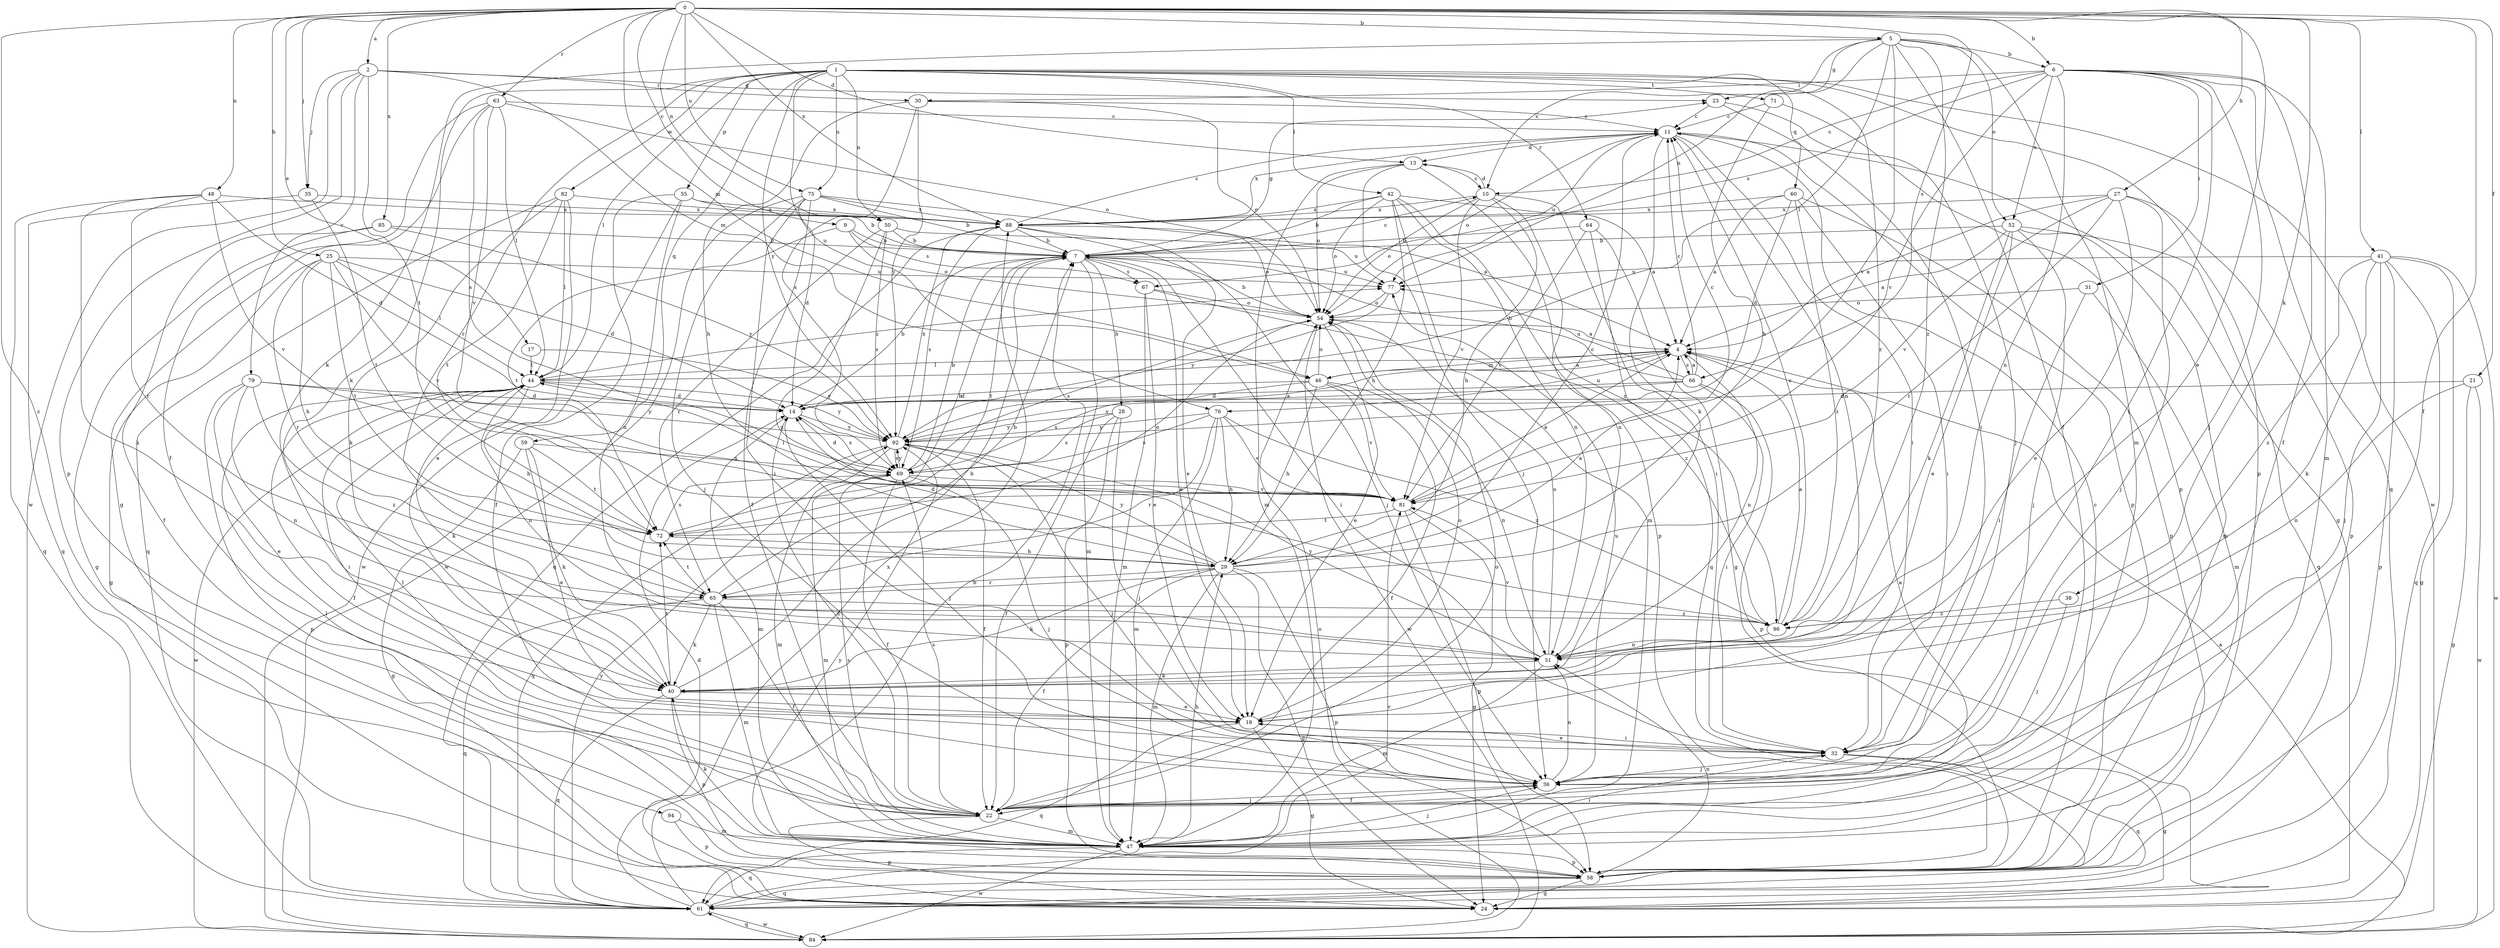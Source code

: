 strict digraph  {
0;
1;
2;
4;
5;
6;
7;
9;
10;
11;
13;
14;
17;
18;
21;
22;
23;
24;
25;
27;
28;
29;
30;
31;
32;
35;
36;
38;
40;
41;
42;
44;
46;
47;
48;
50;
51;
52;
54;
55;
58;
59;
60;
61;
63;
64;
65;
66;
67;
69;
71;
72;
75;
76;
77;
79;
81;
82;
84;
85;
88;
92;
94;
96;
0 -> 2  [label=a];
0 -> 5  [label=b];
0 -> 6  [label=b];
0 -> 9  [label=c];
0 -> 13  [label=d];
0 -> 17  [label=e];
0 -> 18  [label=e];
0 -> 21  [label=f];
0 -> 22  [label=f];
0 -> 25  [label=h];
0 -> 27  [label=h];
0 -> 35  [label=j];
0 -> 38  [label=k];
0 -> 41  [label=l];
0 -> 46  [label=m];
0 -> 48  [label=n];
0 -> 50  [label=n];
0 -> 63  [label=r];
0 -> 66  [label=s];
0 -> 75  [label=u];
0 -> 85  [label=x];
0 -> 88  [label=x];
0 -> 94  [label=z];
1 -> 40  [label=k];
1 -> 42  [label=l];
1 -> 44  [label=l];
1 -> 50  [label=n];
1 -> 55  [label=p];
1 -> 58  [label=p];
1 -> 59  [label=q];
1 -> 60  [label=q];
1 -> 64  [label=r];
1 -> 65  [label=r];
1 -> 71  [label=t];
1 -> 75  [label=u];
1 -> 76  [label=u];
1 -> 82  [label=w];
1 -> 84  [label=w];
1 -> 92  [label=y];
1 -> 96  [label=z];
2 -> 23  [label=g];
2 -> 30  [label=i];
2 -> 35  [label=j];
2 -> 46  [label=m];
2 -> 58  [label=p];
2 -> 72  [label=t];
2 -> 79  [label=v];
2 -> 84  [label=w];
4 -> 44  [label=l];
4 -> 46  [label=m];
4 -> 51  [label=n];
4 -> 66  [label=s];
4 -> 76  [label=u];
5 -> 6  [label=b];
5 -> 10  [label=c];
5 -> 22  [label=f];
5 -> 23  [label=g];
5 -> 40  [label=k];
5 -> 44  [label=l];
5 -> 47  [label=m];
5 -> 52  [label=o];
5 -> 77  [label=u];
5 -> 81  [label=v];
5 -> 96  [label=z];
6 -> 10  [label=c];
6 -> 22  [label=f];
6 -> 30  [label=i];
6 -> 31  [label=i];
6 -> 32  [label=i];
6 -> 36  [label=j];
6 -> 47  [label=m];
6 -> 51  [label=n];
6 -> 52  [label=o];
6 -> 61  [label=q];
6 -> 67  [label=s];
6 -> 81  [label=v];
7 -> 10  [label=c];
7 -> 18  [label=e];
7 -> 23  [label=g];
7 -> 28  [label=h];
7 -> 32  [label=i];
7 -> 47  [label=m];
7 -> 67  [label=s];
7 -> 72  [label=t];
7 -> 77  [label=u];
9 -> 7  [label=b];
9 -> 54  [label=o];
9 -> 67  [label=s];
9 -> 72  [label=t];
10 -> 13  [label=d];
10 -> 29  [label=h];
10 -> 32  [label=i];
10 -> 51  [label=n];
10 -> 54  [label=o];
10 -> 81  [label=v];
10 -> 88  [label=x];
11 -> 13  [label=d];
11 -> 24  [label=g];
11 -> 32  [label=i];
11 -> 40  [label=k];
11 -> 51  [label=n];
11 -> 54  [label=o];
11 -> 58  [label=p];
11 -> 77  [label=u];
11 -> 88  [label=x];
13 -> 10  [label=c];
13 -> 36  [label=j];
13 -> 47  [label=m];
13 -> 54  [label=o];
13 -> 96  [label=z];
14 -> 7  [label=b];
14 -> 36  [label=j];
14 -> 47  [label=m];
14 -> 69  [label=s];
14 -> 92  [label=y];
17 -> 44  [label=l];
17 -> 92  [label=y];
18 -> 24  [label=g];
18 -> 32  [label=i];
18 -> 54  [label=o];
18 -> 61  [label=q];
21 -> 14  [label=d];
21 -> 24  [label=g];
21 -> 51  [label=n];
21 -> 84  [label=w];
22 -> 4  [label=a];
22 -> 14  [label=d];
22 -> 24  [label=g];
22 -> 36  [label=j];
22 -> 47  [label=m];
22 -> 54  [label=o];
22 -> 69  [label=s];
23 -> 11  [label=c];
23 -> 32  [label=i];
23 -> 36  [label=j];
24 -> 14  [label=d];
25 -> 14  [label=d];
25 -> 24  [label=g];
25 -> 29  [label=h];
25 -> 44  [label=l];
25 -> 65  [label=r];
25 -> 72  [label=t];
25 -> 77  [label=u];
25 -> 81  [label=v];
27 -> 4  [label=a];
27 -> 18  [label=e];
27 -> 36  [label=j];
27 -> 58  [label=p];
27 -> 65  [label=r];
27 -> 81  [label=v];
27 -> 88  [label=x];
28 -> 22  [label=f];
28 -> 36  [label=j];
28 -> 58  [label=p];
28 -> 69  [label=s];
28 -> 92  [label=y];
29 -> 4  [label=a];
29 -> 11  [label=c];
29 -> 14  [label=d];
29 -> 22  [label=f];
29 -> 24  [label=g];
29 -> 40  [label=k];
29 -> 47  [label=m];
29 -> 58  [label=p];
29 -> 65  [label=r];
29 -> 92  [label=y];
30 -> 11  [label=c];
30 -> 29  [label=h];
30 -> 54  [label=o];
30 -> 69  [label=s];
30 -> 92  [label=y];
31 -> 32  [label=i];
31 -> 47  [label=m];
31 -> 54  [label=o];
32 -> 18  [label=e];
32 -> 24  [label=g];
32 -> 36  [label=j];
32 -> 61  [label=q];
35 -> 61  [label=q];
35 -> 72  [label=t];
35 -> 88  [label=x];
36 -> 22  [label=f];
36 -> 44  [label=l];
36 -> 51  [label=n];
36 -> 77  [label=u];
38 -> 36  [label=j];
38 -> 96  [label=z];
40 -> 7  [label=b];
40 -> 18  [label=e];
40 -> 58  [label=p];
40 -> 61  [label=q];
40 -> 72  [label=t];
41 -> 24  [label=g];
41 -> 36  [label=j];
41 -> 40  [label=k];
41 -> 58  [label=p];
41 -> 61  [label=q];
41 -> 77  [label=u];
41 -> 84  [label=w];
41 -> 96  [label=z];
42 -> 4  [label=a];
42 -> 7  [label=b];
42 -> 29  [label=h];
42 -> 47  [label=m];
42 -> 51  [label=n];
42 -> 54  [label=o];
42 -> 58  [label=p];
42 -> 88  [label=x];
44 -> 14  [label=d];
44 -> 22  [label=f];
44 -> 29  [label=h];
44 -> 32  [label=i];
44 -> 40  [label=k];
44 -> 51  [label=n];
44 -> 77  [label=u];
44 -> 84  [label=w];
44 -> 92  [label=y];
46 -> 4  [label=a];
46 -> 14  [label=d];
46 -> 22  [label=f];
46 -> 29  [label=h];
46 -> 51  [label=n];
46 -> 54  [label=o];
46 -> 69  [label=s];
46 -> 81  [label=v];
47 -> 29  [label=h];
47 -> 32  [label=i];
47 -> 36  [label=j];
47 -> 40  [label=k];
47 -> 44  [label=l];
47 -> 58  [label=p];
47 -> 61  [label=q];
47 -> 69  [label=s];
47 -> 84  [label=w];
48 -> 14  [label=d];
48 -> 40  [label=k];
48 -> 61  [label=q];
48 -> 65  [label=r];
48 -> 81  [label=v];
48 -> 88  [label=x];
50 -> 7  [label=b];
50 -> 65  [label=r];
50 -> 69  [label=s];
50 -> 77  [label=u];
50 -> 96  [label=z];
51 -> 40  [label=k];
51 -> 47  [label=m];
51 -> 54  [label=o];
51 -> 81  [label=v];
51 -> 92  [label=y];
52 -> 4  [label=a];
52 -> 7  [label=b];
52 -> 18  [label=e];
52 -> 36  [label=j];
52 -> 40  [label=k];
52 -> 47  [label=m];
52 -> 61  [label=q];
54 -> 4  [label=a];
54 -> 7  [label=b];
54 -> 18  [label=e];
54 -> 69  [label=s];
54 -> 84  [label=w];
55 -> 7  [label=b];
55 -> 22  [label=f];
55 -> 51  [label=n];
55 -> 84  [label=w];
55 -> 88  [label=x];
58 -> 11  [label=c];
58 -> 24  [label=g];
58 -> 51  [label=n];
58 -> 61  [label=q];
58 -> 92  [label=y];
59 -> 18  [label=e];
59 -> 24  [label=g];
59 -> 40  [label=k];
59 -> 69  [label=s];
59 -> 72  [label=t];
60 -> 4  [label=a];
60 -> 14  [label=d];
60 -> 32  [label=i];
60 -> 58  [label=p];
60 -> 88  [label=x];
60 -> 96  [label=z];
61 -> 7  [label=b];
61 -> 81  [label=v];
61 -> 84  [label=w];
61 -> 88  [label=x];
61 -> 92  [label=y];
63 -> 11  [label=c];
63 -> 22  [label=f];
63 -> 24  [label=g];
63 -> 44  [label=l];
63 -> 54  [label=o];
63 -> 69  [label=s];
63 -> 81  [label=v];
64 -> 7  [label=b];
64 -> 24  [label=g];
64 -> 61  [label=q];
64 -> 81  [label=v];
65 -> 7  [label=b];
65 -> 22  [label=f];
65 -> 40  [label=k];
65 -> 47  [label=m];
65 -> 61  [label=q];
65 -> 72  [label=t];
65 -> 96  [label=z];
66 -> 4  [label=a];
66 -> 7  [label=b];
66 -> 11  [label=c];
66 -> 14  [label=d];
66 -> 32  [label=i];
66 -> 58  [label=p];
66 -> 77  [label=u];
66 -> 92  [label=y];
67 -> 18  [label=e];
67 -> 47  [label=m];
67 -> 54  [label=o];
67 -> 96  [label=z];
69 -> 7  [label=b];
69 -> 14  [label=d];
69 -> 22  [label=f];
69 -> 36  [label=j];
69 -> 47  [label=m];
69 -> 81  [label=v];
69 -> 92  [label=y];
71 -> 11  [label=c];
71 -> 29  [label=h];
71 -> 58  [label=p];
72 -> 7  [label=b];
72 -> 29  [label=h];
72 -> 54  [label=o];
72 -> 69  [label=s];
75 -> 4  [label=a];
75 -> 7  [label=b];
75 -> 14  [label=d];
75 -> 22  [label=f];
75 -> 32  [label=i];
75 -> 36  [label=j];
75 -> 84  [label=w];
75 -> 88  [label=x];
76 -> 29  [label=h];
76 -> 47  [label=m];
76 -> 65  [label=r];
76 -> 69  [label=s];
76 -> 81  [label=v];
76 -> 92  [label=y];
76 -> 96  [label=z];
77 -> 54  [label=o];
77 -> 92  [label=y];
79 -> 14  [label=d];
79 -> 18  [label=e];
79 -> 51  [label=n];
79 -> 58  [label=p];
79 -> 92  [label=y];
79 -> 96  [label=z];
81 -> 4  [label=a];
81 -> 24  [label=g];
81 -> 44  [label=l];
81 -> 58  [label=p];
81 -> 72  [label=t];
82 -> 18  [label=e];
82 -> 40  [label=k];
82 -> 44  [label=l];
82 -> 61  [label=q];
82 -> 72  [label=t];
82 -> 88  [label=x];
84 -> 4  [label=a];
84 -> 54  [label=o];
84 -> 61  [label=q];
85 -> 7  [label=b];
85 -> 22  [label=f];
85 -> 24  [label=g];
85 -> 92  [label=y];
88 -> 7  [label=b];
88 -> 11  [label=c];
88 -> 18  [label=e];
88 -> 36  [label=j];
88 -> 54  [label=o];
88 -> 61  [label=q];
88 -> 69  [label=s];
92 -> 4  [label=a];
92 -> 11  [label=c];
92 -> 22  [label=f];
92 -> 36  [label=j];
92 -> 47  [label=m];
92 -> 61  [label=q];
92 -> 69  [label=s];
92 -> 88  [label=x];
94 -> 47  [label=m];
94 -> 58  [label=p];
96 -> 4  [label=a];
96 -> 11  [label=c];
96 -> 51  [label=n];
}
